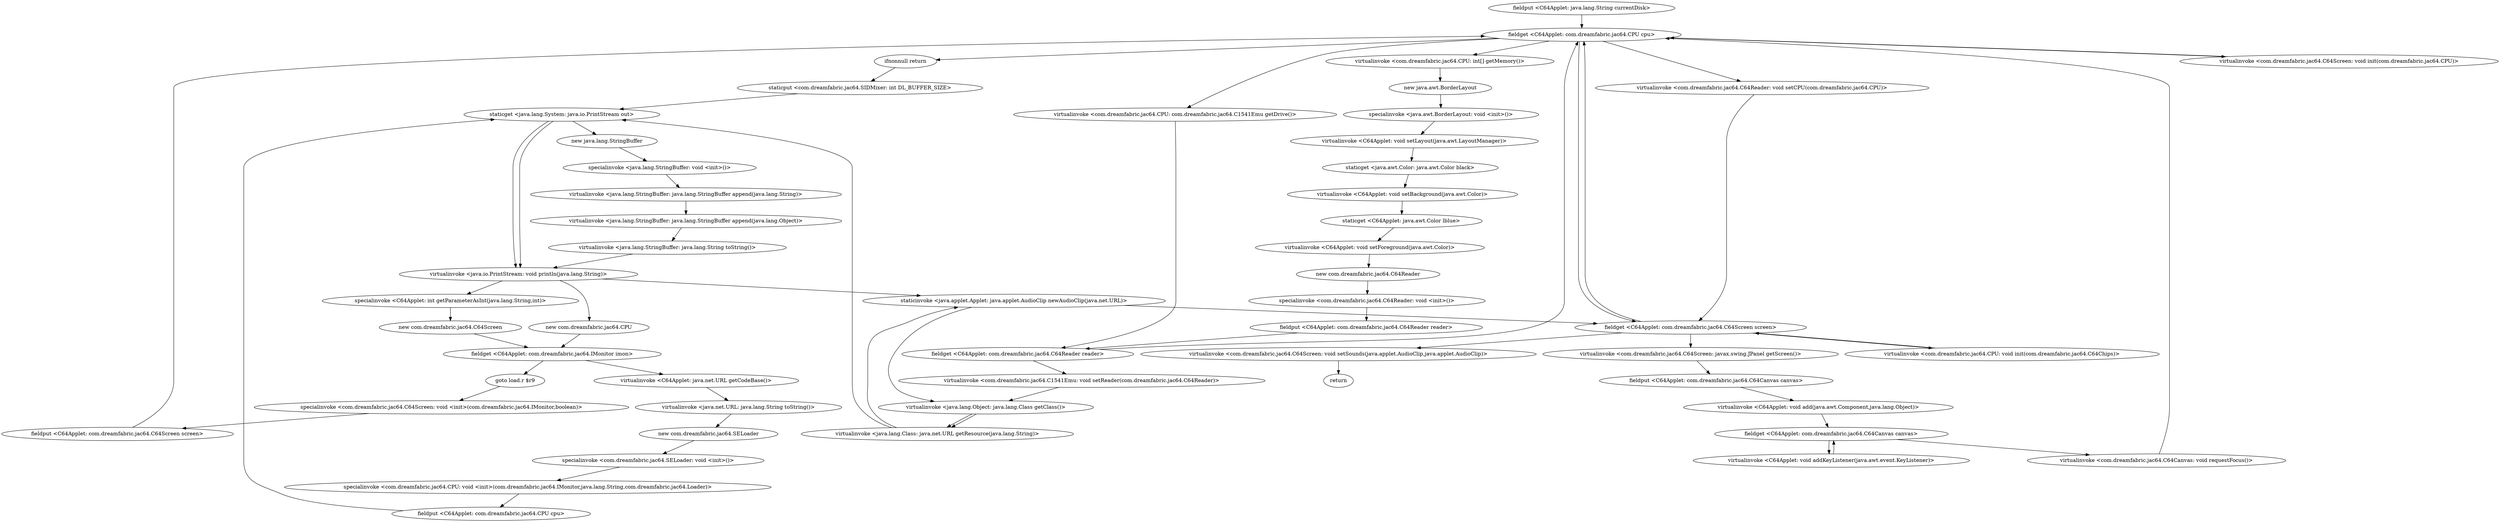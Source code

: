 digraph "" {
"fieldput <C64Applet: java.lang.String currentDisk>";
 "fieldput <C64Applet: java.lang.String currentDisk>"->"fieldget <C64Applet: com.dreamfabric.jac64.CPU cpu>";
 "fieldget <C64Applet: com.dreamfabric.jac64.CPU cpu>"->"ifnonnull return";
 "ifnonnull return"->"staticput <com.dreamfabric.jac64.SIDMixer: int DL_BUFFER_SIZE>";
 "staticput <com.dreamfabric.jac64.SIDMixer: int DL_BUFFER_SIZE>"->"staticget <java.lang.System: java.io.PrintStream out>";
 "staticget <java.lang.System: java.io.PrintStream out>"->"virtualinvoke <java.io.PrintStream: void println(java.lang.String)>";
 "virtualinvoke <java.io.PrintStream: void println(java.lang.String)>"->"new com.dreamfabric.jac64.CPU";
 "new com.dreamfabric.jac64.CPU"->"fieldget <C64Applet: com.dreamfabric.jac64.IMonitor imon>";
 "fieldget <C64Applet: com.dreamfabric.jac64.IMonitor imon>"->"virtualinvoke <C64Applet: java.net.URL getCodeBase()>";
 "virtualinvoke <C64Applet: java.net.URL getCodeBase()>"->"virtualinvoke <java.net.URL: java.lang.String toString()>";
 "virtualinvoke <java.net.URL: java.lang.String toString()>"->"new com.dreamfabric.jac64.SELoader";
 "new com.dreamfabric.jac64.SELoader"->"specialinvoke <com.dreamfabric.jac64.SELoader: void <init>()>";
 "specialinvoke <com.dreamfabric.jac64.SELoader: void <init>()>"->"specialinvoke <com.dreamfabric.jac64.CPU: void <init>(com.dreamfabric.jac64.IMonitor,java.lang.String,com.dreamfabric.jac64.Loader)>";
 "specialinvoke <com.dreamfabric.jac64.CPU: void <init>(com.dreamfabric.jac64.IMonitor,java.lang.String,com.dreamfabric.jac64.Loader)>"->"fieldput <C64Applet: com.dreamfabric.jac64.CPU cpu>";
 "fieldput <C64Applet: com.dreamfabric.jac64.CPU cpu>"->"staticget <java.lang.System: java.io.PrintStream out>";
 "staticget <java.lang.System: java.io.PrintStream out>"->"virtualinvoke <java.io.PrintStream: void println(java.lang.String)>";
 "virtualinvoke <java.io.PrintStream: void println(java.lang.String)>"->"specialinvoke <C64Applet: int getParameterAsInt(java.lang.String,int)>";
 "specialinvoke <C64Applet: int getParameterAsInt(java.lang.String,int)>"->"new com.dreamfabric.jac64.C64Screen";
 "new com.dreamfabric.jac64.C64Screen"->"fieldget <C64Applet: com.dreamfabric.jac64.IMonitor imon>";
 "fieldget <C64Applet: com.dreamfabric.jac64.IMonitor imon>"->"goto load.r $r9";
 "goto load.r $r9"->"specialinvoke <com.dreamfabric.jac64.C64Screen: void <init>(com.dreamfabric.jac64.IMonitor,boolean)>";
 "specialinvoke <com.dreamfabric.jac64.C64Screen: void <init>(com.dreamfabric.jac64.IMonitor,boolean)>"->"fieldput <C64Applet: com.dreamfabric.jac64.C64Screen screen>";
 "fieldput <C64Applet: com.dreamfabric.jac64.C64Screen screen>"->"fieldget <C64Applet: com.dreamfabric.jac64.CPU cpu>";
 "fieldget <C64Applet: com.dreamfabric.jac64.CPU cpu>"->"fieldget <C64Applet: com.dreamfabric.jac64.C64Screen screen>";
 "fieldget <C64Applet: com.dreamfabric.jac64.C64Screen screen>"->"virtualinvoke <com.dreamfabric.jac64.CPU: void init(com.dreamfabric.jac64.C64Chips)>";
 "virtualinvoke <com.dreamfabric.jac64.CPU: void init(com.dreamfabric.jac64.C64Chips)>"->"fieldget <C64Applet: com.dreamfabric.jac64.C64Screen screen>";
 "fieldget <C64Applet: com.dreamfabric.jac64.C64Screen screen>"->"fieldget <C64Applet: com.dreamfabric.jac64.CPU cpu>";
 "fieldget <C64Applet: com.dreamfabric.jac64.CPU cpu>"->"virtualinvoke <com.dreamfabric.jac64.C64Screen: void init(com.dreamfabric.jac64.CPU)>";
 "virtualinvoke <com.dreamfabric.jac64.C64Screen: void init(com.dreamfabric.jac64.CPU)>"->"fieldget <C64Applet: com.dreamfabric.jac64.CPU cpu>";
 "fieldget <C64Applet: com.dreamfabric.jac64.CPU cpu>"->"virtualinvoke <com.dreamfabric.jac64.CPU: int[] getMemory()>";
 "virtualinvoke <com.dreamfabric.jac64.CPU: int[] getMemory()>"->"new java.awt.BorderLayout";
 "new java.awt.BorderLayout"->"specialinvoke <java.awt.BorderLayout: void <init>()>";
 "specialinvoke <java.awt.BorderLayout: void <init>()>"->"virtualinvoke <C64Applet: void setLayout(java.awt.LayoutManager)>";
 "virtualinvoke <C64Applet: void setLayout(java.awt.LayoutManager)>"->"staticget <java.awt.Color: java.awt.Color black>";
 "staticget <java.awt.Color: java.awt.Color black>"->"virtualinvoke <C64Applet: void setBackground(java.awt.Color)>";
 "virtualinvoke <C64Applet: void setBackground(java.awt.Color)>"->"staticget <C64Applet: java.awt.Color lblue>";
 "staticget <C64Applet: java.awt.Color lblue>"->"virtualinvoke <C64Applet: void setForeground(java.awt.Color)>";
 "virtualinvoke <C64Applet: void setForeground(java.awt.Color)>"->"new com.dreamfabric.jac64.C64Reader";
 "new com.dreamfabric.jac64.C64Reader"->"specialinvoke <com.dreamfabric.jac64.C64Reader: void <init>()>";
 "specialinvoke <com.dreamfabric.jac64.C64Reader: void <init>()>"->"fieldput <C64Applet: com.dreamfabric.jac64.C64Reader reader>";
 "fieldput <C64Applet: com.dreamfabric.jac64.C64Reader reader>"->"fieldget <C64Applet: com.dreamfabric.jac64.C64Reader reader>";
 "fieldget <C64Applet: com.dreamfabric.jac64.C64Reader reader>"->"fieldget <C64Applet: com.dreamfabric.jac64.CPU cpu>";
 "fieldget <C64Applet: com.dreamfabric.jac64.CPU cpu>"->"virtualinvoke <com.dreamfabric.jac64.C64Reader: void setCPU(com.dreamfabric.jac64.CPU)>";
 "virtualinvoke <com.dreamfabric.jac64.C64Reader: void setCPU(com.dreamfabric.jac64.CPU)>"->"fieldget <C64Applet: com.dreamfabric.jac64.C64Screen screen>";
 "fieldget <C64Applet: com.dreamfabric.jac64.C64Screen screen>"->"virtualinvoke <com.dreamfabric.jac64.C64Screen: javax.swing.JPanel getScreen()>";
 "virtualinvoke <com.dreamfabric.jac64.C64Screen: javax.swing.JPanel getScreen()>"->"fieldput <C64Applet: com.dreamfabric.jac64.C64Canvas canvas>";
 "fieldput <C64Applet: com.dreamfabric.jac64.C64Canvas canvas>"->"virtualinvoke <C64Applet: void add(java.awt.Component,java.lang.Object)>";
 "virtualinvoke <C64Applet: void add(java.awt.Component,java.lang.Object)>"->"fieldget <C64Applet: com.dreamfabric.jac64.C64Canvas canvas>";
 "fieldget <C64Applet: com.dreamfabric.jac64.C64Canvas canvas>"->"virtualinvoke <C64Applet: void addKeyListener(java.awt.event.KeyListener)>";
 "virtualinvoke <C64Applet: void addKeyListener(java.awt.event.KeyListener)>"->"fieldget <C64Applet: com.dreamfabric.jac64.C64Canvas canvas>";
 "fieldget <C64Applet: com.dreamfabric.jac64.C64Canvas canvas>"->"virtualinvoke <com.dreamfabric.jac64.C64Canvas: void requestFocus()>";
 "virtualinvoke <com.dreamfabric.jac64.C64Canvas: void requestFocus()>"->"fieldget <C64Applet: com.dreamfabric.jac64.CPU cpu>";
 "fieldget <C64Applet: com.dreamfabric.jac64.CPU cpu>"->"virtualinvoke <com.dreamfabric.jac64.CPU: com.dreamfabric.jac64.C1541Emu getDrive()>";
 "virtualinvoke <com.dreamfabric.jac64.CPU: com.dreamfabric.jac64.C1541Emu getDrive()>"->"fieldget <C64Applet: com.dreamfabric.jac64.C64Reader reader>";
 "fieldget <C64Applet: com.dreamfabric.jac64.C64Reader reader>"->"virtualinvoke <com.dreamfabric.jac64.C1541Emu: void setReader(com.dreamfabric.jac64.C64Reader)>";
 "virtualinvoke <com.dreamfabric.jac64.C1541Emu: void setReader(com.dreamfabric.jac64.C64Reader)>"->"virtualinvoke <java.lang.Object: java.lang.Class getClass()>";
 "virtualinvoke <java.lang.Object: java.lang.Class getClass()>"->"virtualinvoke <java.lang.Class: java.net.URL getResource(java.lang.String)>";
 "virtualinvoke <java.lang.Class: java.net.URL getResource(java.lang.String)>"->"staticget <java.lang.System: java.io.PrintStream out>";
 "staticget <java.lang.System: java.io.PrintStream out>"->"new java.lang.StringBuffer";
 "new java.lang.StringBuffer"->"specialinvoke <java.lang.StringBuffer: void <init>()>";
 "specialinvoke <java.lang.StringBuffer: void <init>()>"->"virtualinvoke <java.lang.StringBuffer: java.lang.StringBuffer append(java.lang.String)>";
 "virtualinvoke <java.lang.StringBuffer: java.lang.StringBuffer append(java.lang.String)>"->"virtualinvoke <java.lang.StringBuffer: java.lang.StringBuffer append(java.lang.Object)>";
 "virtualinvoke <java.lang.StringBuffer: java.lang.StringBuffer append(java.lang.Object)>"->"virtualinvoke <java.lang.StringBuffer: java.lang.String toString()>";
 "virtualinvoke <java.lang.StringBuffer: java.lang.String toString()>"->"virtualinvoke <java.io.PrintStream: void println(java.lang.String)>";
 "virtualinvoke <java.io.PrintStream: void println(java.lang.String)>"->"staticinvoke <java.applet.Applet: java.applet.AudioClip newAudioClip(java.net.URL)>";
 "staticinvoke <java.applet.Applet: java.applet.AudioClip newAudioClip(java.net.URL)>"->"virtualinvoke <java.lang.Object: java.lang.Class getClass()>";
 "virtualinvoke <java.lang.Object: java.lang.Class getClass()>"->"virtualinvoke <java.lang.Class: java.net.URL getResource(java.lang.String)>";
 "virtualinvoke <java.lang.Class: java.net.URL getResource(java.lang.String)>"->"staticinvoke <java.applet.Applet: java.applet.AudioClip newAudioClip(java.net.URL)>";
 "staticinvoke <java.applet.Applet: java.applet.AudioClip newAudioClip(java.net.URL)>"->"fieldget <C64Applet: com.dreamfabric.jac64.C64Screen screen>";
 "fieldget <C64Applet: com.dreamfabric.jac64.C64Screen screen>"->"virtualinvoke <com.dreamfabric.jac64.C64Screen: void setSounds(java.applet.AudioClip,java.applet.AudioClip)>";
 "virtualinvoke <com.dreamfabric.jac64.C64Screen: void setSounds(java.applet.AudioClip,java.applet.AudioClip)>"->"return";
}

